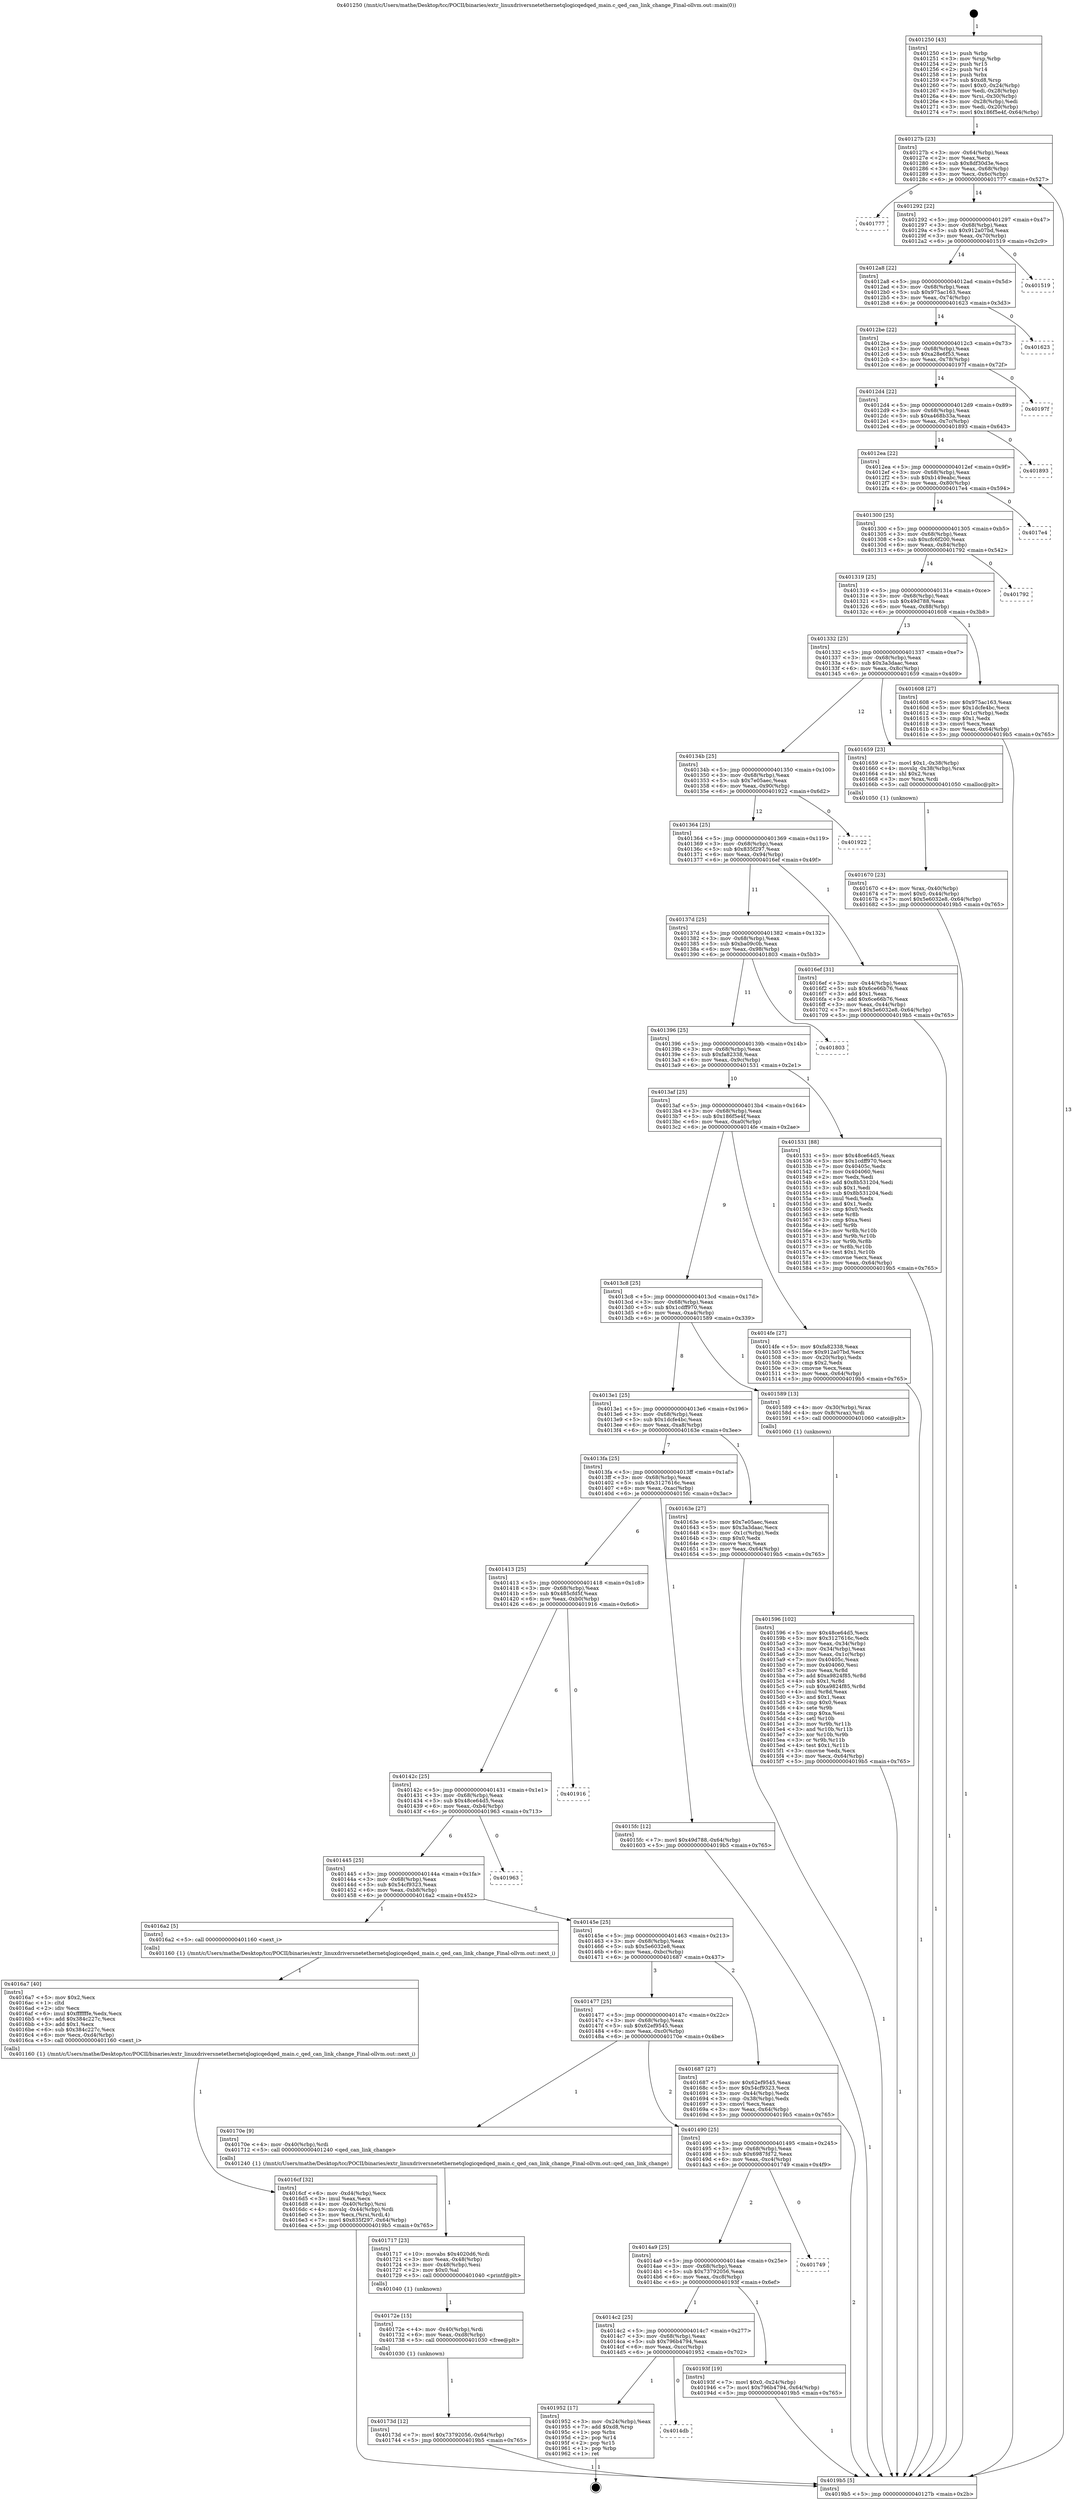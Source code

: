 digraph "0x401250" {
  label = "0x401250 (/mnt/c/Users/mathe/Desktop/tcc/POCII/binaries/extr_linuxdriversnetethernetqlogicqedqed_main.c_qed_can_link_change_Final-ollvm.out::main(0))"
  labelloc = "t"
  node[shape=record]

  Entry [label="",width=0.3,height=0.3,shape=circle,fillcolor=black,style=filled]
  "0x40127b" [label="{
     0x40127b [23]\l
     | [instrs]\l
     &nbsp;&nbsp;0x40127b \<+3\>: mov -0x64(%rbp),%eax\l
     &nbsp;&nbsp;0x40127e \<+2\>: mov %eax,%ecx\l
     &nbsp;&nbsp;0x401280 \<+6\>: sub $0x8df30d3e,%ecx\l
     &nbsp;&nbsp;0x401286 \<+3\>: mov %eax,-0x68(%rbp)\l
     &nbsp;&nbsp;0x401289 \<+3\>: mov %ecx,-0x6c(%rbp)\l
     &nbsp;&nbsp;0x40128c \<+6\>: je 0000000000401777 \<main+0x527\>\l
  }"]
  "0x401777" [label="{
     0x401777\l
  }", style=dashed]
  "0x401292" [label="{
     0x401292 [22]\l
     | [instrs]\l
     &nbsp;&nbsp;0x401292 \<+5\>: jmp 0000000000401297 \<main+0x47\>\l
     &nbsp;&nbsp;0x401297 \<+3\>: mov -0x68(%rbp),%eax\l
     &nbsp;&nbsp;0x40129a \<+5\>: sub $0x912a07bd,%eax\l
     &nbsp;&nbsp;0x40129f \<+3\>: mov %eax,-0x70(%rbp)\l
     &nbsp;&nbsp;0x4012a2 \<+6\>: je 0000000000401519 \<main+0x2c9\>\l
  }"]
  Exit [label="",width=0.3,height=0.3,shape=circle,fillcolor=black,style=filled,peripheries=2]
  "0x401519" [label="{
     0x401519\l
  }", style=dashed]
  "0x4012a8" [label="{
     0x4012a8 [22]\l
     | [instrs]\l
     &nbsp;&nbsp;0x4012a8 \<+5\>: jmp 00000000004012ad \<main+0x5d\>\l
     &nbsp;&nbsp;0x4012ad \<+3\>: mov -0x68(%rbp),%eax\l
     &nbsp;&nbsp;0x4012b0 \<+5\>: sub $0x975ac163,%eax\l
     &nbsp;&nbsp;0x4012b5 \<+3\>: mov %eax,-0x74(%rbp)\l
     &nbsp;&nbsp;0x4012b8 \<+6\>: je 0000000000401623 \<main+0x3d3\>\l
  }"]
  "0x4014db" [label="{
     0x4014db\l
  }", style=dashed]
  "0x401623" [label="{
     0x401623\l
  }", style=dashed]
  "0x4012be" [label="{
     0x4012be [22]\l
     | [instrs]\l
     &nbsp;&nbsp;0x4012be \<+5\>: jmp 00000000004012c3 \<main+0x73\>\l
     &nbsp;&nbsp;0x4012c3 \<+3\>: mov -0x68(%rbp),%eax\l
     &nbsp;&nbsp;0x4012c6 \<+5\>: sub $0xa28e6f53,%eax\l
     &nbsp;&nbsp;0x4012cb \<+3\>: mov %eax,-0x78(%rbp)\l
     &nbsp;&nbsp;0x4012ce \<+6\>: je 000000000040197f \<main+0x72f\>\l
  }"]
  "0x401952" [label="{
     0x401952 [17]\l
     | [instrs]\l
     &nbsp;&nbsp;0x401952 \<+3\>: mov -0x24(%rbp),%eax\l
     &nbsp;&nbsp;0x401955 \<+7\>: add $0xd8,%rsp\l
     &nbsp;&nbsp;0x40195c \<+1\>: pop %rbx\l
     &nbsp;&nbsp;0x40195d \<+2\>: pop %r14\l
     &nbsp;&nbsp;0x40195f \<+2\>: pop %r15\l
     &nbsp;&nbsp;0x401961 \<+1\>: pop %rbp\l
     &nbsp;&nbsp;0x401962 \<+1\>: ret\l
  }"]
  "0x40197f" [label="{
     0x40197f\l
  }", style=dashed]
  "0x4012d4" [label="{
     0x4012d4 [22]\l
     | [instrs]\l
     &nbsp;&nbsp;0x4012d4 \<+5\>: jmp 00000000004012d9 \<main+0x89\>\l
     &nbsp;&nbsp;0x4012d9 \<+3\>: mov -0x68(%rbp),%eax\l
     &nbsp;&nbsp;0x4012dc \<+5\>: sub $0xa468b33a,%eax\l
     &nbsp;&nbsp;0x4012e1 \<+3\>: mov %eax,-0x7c(%rbp)\l
     &nbsp;&nbsp;0x4012e4 \<+6\>: je 0000000000401893 \<main+0x643\>\l
  }"]
  "0x4014c2" [label="{
     0x4014c2 [25]\l
     | [instrs]\l
     &nbsp;&nbsp;0x4014c2 \<+5\>: jmp 00000000004014c7 \<main+0x277\>\l
     &nbsp;&nbsp;0x4014c7 \<+3\>: mov -0x68(%rbp),%eax\l
     &nbsp;&nbsp;0x4014ca \<+5\>: sub $0x796b4794,%eax\l
     &nbsp;&nbsp;0x4014cf \<+6\>: mov %eax,-0xcc(%rbp)\l
     &nbsp;&nbsp;0x4014d5 \<+6\>: je 0000000000401952 \<main+0x702\>\l
  }"]
  "0x401893" [label="{
     0x401893\l
  }", style=dashed]
  "0x4012ea" [label="{
     0x4012ea [22]\l
     | [instrs]\l
     &nbsp;&nbsp;0x4012ea \<+5\>: jmp 00000000004012ef \<main+0x9f\>\l
     &nbsp;&nbsp;0x4012ef \<+3\>: mov -0x68(%rbp),%eax\l
     &nbsp;&nbsp;0x4012f2 \<+5\>: sub $0xb149eabc,%eax\l
     &nbsp;&nbsp;0x4012f7 \<+3\>: mov %eax,-0x80(%rbp)\l
     &nbsp;&nbsp;0x4012fa \<+6\>: je 00000000004017e4 \<main+0x594\>\l
  }"]
  "0x40193f" [label="{
     0x40193f [19]\l
     | [instrs]\l
     &nbsp;&nbsp;0x40193f \<+7\>: movl $0x0,-0x24(%rbp)\l
     &nbsp;&nbsp;0x401946 \<+7\>: movl $0x796b4794,-0x64(%rbp)\l
     &nbsp;&nbsp;0x40194d \<+5\>: jmp 00000000004019b5 \<main+0x765\>\l
  }"]
  "0x4017e4" [label="{
     0x4017e4\l
  }", style=dashed]
  "0x401300" [label="{
     0x401300 [25]\l
     | [instrs]\l
     &nbsp;&nbsp;0x401300 \<+5\>: jmp 0000000000401305 \<main+0xb5\>\l
     &nbsp;&nbsp;0x401305 \<+3\>: mov -0x68(%rbp),%eax\l
     &nbsp;&nbsp;0x401308 \<+5\>: sub $0xcfc6f200,%eax\l
     &nbsp;&nbsp;0x40130d \<+6\>: mov %eax,-0x84(%rbp)\l
     &nbsp;&nbsp;0x401313 \<+6\>: je 0000000000401792 \<main+0x542\>\l
  }"]
  "0x4014a9" [label="{
     0x4014a9 [25]\l
     | [instrs]\l
     &nbsp;&nbsp;0x4014a9 \<+5\>: jmp 00000000004014ae \<main+0x25e\>\l
     &nbsp;&nbsp;0x4014ae \<+3\>: mov -0x68(%rbp),%eax\l
     &nbsp;&nbsp;0x4014b1 \<+5\>: sub $0x73792056,%eax\l
     &nbsp;&nbsp;0x4014b6 \<+6\>: mov %eax,-0xc8(%rbp)\l
     &nbsp;&nbsp;0x4014bc \<+6\>: je 000000000040193f \<main+0x6ef\>\l
  }"]
  "0x401792" [label="{
     0x401792\l
  }", style=dashed]
  "0x401319" [label="{
     0x401319 [25]\l
     | [instrs]\l
     &nbsp;&nbsp;0x401319 \<+5\>: jmp 000000000040131e \<main+0xce\>\l
     &nbsp;&nbsp;0x40131e \<+3\>: mov -0x68(%rbp),%eax\l
     &nbsp;&nbsp;0x401321 \<+5\>: sub $0x49d788,%eax\l
     &nbsp;&nbsp;0x401326 \<+6\>: mov %eax,-0x88(%rbp)\l
     &nbsp;&nbsp;0x40132c \<+6\>: je 0000000000401608 \<main+0x3b8\>\l
  }"]
  "0x401749" [label="{
     0x401749\l
  }", style=dashed]
  "0x401608" [label="{
     0x401608 [27]\l
     | [instrs]\l
     &nbsp;&nbsp;0x401608 \<+5\>: mov $0x975ac163,%eax\l
     &nbsp;&nbsp;0x40160d \<+5\>: mov $0x1dcfe4bc,%ecx\l
     &nbsp;&nbsp;0x401612 \<+3\>: mov -0x1c(%rbp),%edx\l
     &nbsp;&nbsp;0x401615 \<+3\>: cmp $0x1,%edx\l
     &nbsp;&nbsp;0x401618 \<+3\>: cmovl %ecx,%eax\l
     &nbsp;&nbsp;0x40161b \<+3\>: mov %eax,-0x64(%rbp)\l
     &nbsp;&nbsp;0x40161e \<+5\>: jmp 00000000004019b5 \<main+0x765\>\l
  }"]
  "0x401332" [label="{
     0x401332 [25]\l
     | [instrs]\l
     &nbsp;&nbsp;0x401332 \<+5\>: jmp 0000000000401337 \<main+0xe7\>\l
     &nbsp;&nbsp;0x401337 \<+3\>: mov -0x68(%rbp),%eax\l
     &nbsp;&nbsp;0x40133a \<+5\>: sub $0x3a3daac,%eax\l
     &nbsp;&nbsp;0x40133f \<+6\>: mov %eax,-0x8c(%rbp)\l
     &nbsp;&nbsp;0x401345 \<+6\>: je 0000000000401659 \<main+0x409\>\l
  }"]
  "0x40173d" [label="{
     0x40173d [12]\l
     | [instrs]\l
     &nbsp;&nbsp;0x40173d \<+7\>: movl $0x73792056,-0x64(%rbp)\l
     &nbsp;&nbsp;0x401744 \<+5\>: jmp 00000000004019b5 \<main+0x765\>\l
  }"]
  "0x401659" [label="{
     0x401659 [23]\l
     | [instrs]\l
     &nbsp;&nbsp;0x401659 \<+7\>: movl $0x1,-0x38(%rbp)\l
     &nbsp;&nbsp;0x401660 \<+4\>: movslq -0x38(%rbp),%rax\l
     &nbsp;&nbsp;0x401664 \<+4\>: shl $0x2,%rax\l
     &nbsp;&nbsp;0x401668 \<+3\>: mov %rax,%rdi\l
     &nbsp;&nbsp;0x40166b \<+5\>: call 0000000000401050 \<malloc@plt\>\l
     | [calls]\l
     &nbsp;&nbsp;0x401050 \{1\} (unknown)\l
  }"]
  "0x40134b" [label="{
     0x40134b [25]\l
     | [instrs]\l
     &nbsp;&nbsp;0x40134b \<+5\>: jmp 0000000000401350 \<main+0x100\>\l
     &nbsp;&nbsp;0x401350 \<+3\>: mov -0x68(%rbp),%eax\l
     &nbsp;&nbsp;0x401353 \<+5\>: sub $0x7e05aec,%eax\l
     &nbsp;&nbsp;0x401358 \<+6\>: mov %eax,-0x90(%rbp)\l
     &nbsp;&nbsp;0x40135e \<+6\>: je 0000000000401922 \<main+0x6d2\>\l
  }"]
  "0x40172e" [label="{
     0x40172e [15]\l
     | [instrs]\l
     &nbsp;&nbsp;0x40172e \<+4\>: mov -0x40(%rbp),%rdi\l
     &nbsp;&nbsp;0x401732 \<+6\>: mov %eax,-0xd8(%rbp)\l
     &nbsp;&nbsp;0x401738 \<+5\>: call 0000000000401030 \<free@plt\>\l
     | [calls]\l
     &nbsp;&nbsp;0x401030 \{1\} (unknown)\l
  }"]
  "0x401922" [label="{
     0x401922\l
  }", style=dashed]
  "0x401364" [label="{
     0x401364 [25]\l
     | [instrs]\l
     &nbsp;&nbsp;0x401364 \<+5\>: jmp 0000000000401369 \<main+0x119\>\l
     &nbsp;&nbsp;0x401369 \<+3\>: mov -0x68(%rbp),%eax\l
     &nbsp;&nbsp;0x40136c \<+5\>: sub $0x835f297,%eax\l
     &nbsp;&nbsp;0x401371 \<+6\>: mov %eax,-0x94(%rbp)\l
     &nbsp;&nbsp;0x401377 \<+6\>: je 00000000004016ef \<main+0x49f\>\l
  }"]
  "0x401717" [label="{
     0x401717 [23]\l
     | [instrs]\l
     &nbsp;&nbsp;0x401717 \<+10\>: movabs $0x4020d6,%rdi\l
     &nbsp;&nbsp;0x401721 \<+3\>: mov %eax,-0x48(%rbp)\l
     &nbsp;&nbsp;0x401724 \<+3\>: mov -0x48(%rbp),%esi\l
     &nbsp;&nbsp;0x401727 \<+2\>: mov $0x0,%al\l
     &nbsp;&nbsp;0x401729 \<+5\>: call 0000000000401040 \<printf@plt\>\l
     | [calls]\l
     &nbsp;&nbsp;0x401040 \{1\} (unknown)\l
  }"]
  "0x4016ef" [label="{
     0x4016ef [31]\l
     | [instrs]\l
     &nbsp;&nbsp;0x4016ef \<+3\>: mov -0x44(%rbp),%eax\l
     &nbsp;&nbsp;0x4016f2 \<+5\>: sub $0x6ce66b76,%eax\l
     &nbsp;&nbsp;0x4016f7 \<+3\>: add $0x1,%eax\l
     &nbsp;&nbsp;0x4016fa \<+5\>: add $0x6ce66b76,%eax\l
     &nbsp;&nbsp;0x4016ff \<+3\>: mov %eax,-0x44(%rbp)\l
     &nbsp;&nbsp;0x401702 \<+7\>: movl $0x5e6032e8,-0x64(%rbp)\l
     &nbsp;&nbsp;0x401709 \<+5\>: jmp 00000000004019b5 \<main+0x765\>\l
  }"]
  "0x40137d" [label="{
     0x40137d [25]\l
     | [instrs]\l
     &nbsp;&nbsp;0x40137d \<+5\>: jmp 0000000000401382 \<main+0x132\>\l
     &nbsp;&nbsp;0x401382 \<+3\>: mov -0x68(%rbp),%eax\l
     &nbsp;&nbsp;0x401385 \<+5\>: sub $0xba09c0b,%eax\l
     &nbsp;&nbsp;0x40138a \<+6\>: mov %eax,-0x98(%rbp)\l
     &nbsp;&nbsp;0x401390 \<+6\>: je 0000000000401803 \<main+0x5b3\>\l
  }"]
  "0x401490" [label="{
     0x401490 [25]\l
     | [instrs]\l
     &nbsp;&nbsp;0x401490 \<+5\>: jmp 0000000000401495 \<main+0x245\>\l
     &nbsp;&nbsp;0x401495 \<+3\>: mov -0x68(%rbp),%eax\l
     &nbsp;&nbsp;0x401498 \<+5\>: sub $0x6987fd72,%eax\l
     &nbsp;&nbsp;0x40149d \<+6\>: mov %eax,-0xc4(%rbp)\l
     &nbsp;&nbsp;0x4014a3 \<+6\>: je 0000000000401749 \<main+0x4f9\>\l
  }"]
  "0x401803" [label="{
     0x401803\l
  }", style=dashed]
  "0x401396" [label="{
     0x401396 [25]\l
     | [instrs]\l
     &nbsp;&nbsp;0x401396 \<+5\>: jmp 000000000040139b \<main+0x14b\>\l
     &nbsp;&nbsp;0x40139b \<+3\>: mov -0x68(%rbp),%eax\l
     &nbsp;&nbsp;0x40139e \<+5\>: sub $0xfa82338,%eax\l
     &nbsp;&nbsp;0x4013a3 \<+6\>: mov %eax,-0x9c(%rbp)\l
     &nbsp;&nbsp;0x4013a9 \<+6\>: je 0000000000401531 \<main+0x2e1\>\l
  }"]
  "0x40170e" [label="{
     0x40170e [9]\l
     | [instrs]\l
     &nbsp;&nbsp;0x40170e \<+4\>: mov -0x40(%rbp),%rdi\l
     &nbsp;&nbsp;0x401712 \<+5\>: call 0000000000401240 \<qed_can_link_change\>\l
     | [calls]\l
     &nbsp;&nbsp;0x401240 \{1\} (/mnt/c/Users/mathe/Desktop/tcc/POCII/binaries/extr_linuxdriversnetethernetqlogicqedqed_main.c_qed_can_link_change_Final-ollvm.out::qed_can_link_change)\l
  }"]
  "0x401531" [label="{
     0x401531 [88]\l
     | [instrs]\l
     &nbsp;&nbsp;0x401531 \<+5\>: mov $0x48ce64d5,%eax\l
     &nbsp;&nbsp;0x401536 \<+5\>: mov $0x1cdff970,%ecx\l
     &nbsp;&nbsp;0x40153b \<+7\>: mov 0x40405c,%edx\l
     &nbsp;&nbsp;0x401542 \<+7\>: mov 0x404060,%esi\l
     &nbsp;&nbsp;0x401549 \<+2\>: mov %edx,%edi\l
     &nbsp;&nbsp;0x40154b \<+6\>: add $0x8b531204,%edi\l
     &nbsp;&nbsp;0x401551 \<+3\>: sub $0x1,%edi\l
     &nbsp;&nbsp;0x401554 \<+6\>: sub $0x8b531204,%edi\l
     &nbsp;&nbsp;0x40155a \<+3\>: imul %edi,%edx\l
     &nbsp;&nbsp;0x40155d \<+3\>: and $0x1,%edx\l
     &nbsp;&nbsp;0x401560 \<+3\>: cmp $0x0,%edx\l
     &nbsp;&nbsp;0x401563 \<+4\>: sete %r8b\l
     &nbsp;&nbsp;0x401567 \<+3\>: cmp $0xa,%esi\l
     &nbsp;&nbsp;0x40156a \<+4\>: setl %r9b\l
     &nbsp;&nbsp;0x40156e \<+3\>: mov %r8b,%r10b\l
     &nbsp;&nbsp;0x401571 \<+3\>: and %r9b,%r10b\l
     &nbsp;&nbsp;0x401574 \<+3\>: xor %r9b,%r8b\l
     &nbsp;&nbsp;0x401577 \<+3\>: or %r8b,%r10b\l
     &nbsp;&nbsp;0x40157a \<+4\>: test $0x1,%r10b\l
     &nbsp;&nbsp;0x40157e \<+3\>: cmovne %ecx,%eax\l
     &nbsp;&nbsp;0x401581 \<+3\>: mov %eax,-0x64(%rbp)\l
     &nbsp;&nbsp;0x401584 \<+5\>: jmp 00000000004019b5 \<main+0x765\>\l
  }"]
  "0x4013af" [label="{
     0x4013af [25]\l
     | [instrs]\l
     &nbsp;&nbsp;0x4013af \<+5\>: jmp 00000000004013b4 \<main+0x164\>\l
     &nbsp;&nbsp;0x4013b4 \<+3\>: mov -0x68(%rbp),%eax\l
     &nbsp;&nbsp;0x4013b7 \<+5\>: sub $0x186f5e4f,%eax\l
     &nbsp;&nbsp;0x4013bc \<+6\>: mov %eax,-0xa0(%rbp)\l
     &nbsp;&nbsp;0x4013c2 \<+6\>: je 00000000004014fe \<main+0x2ae\>\l
  }"]
  "0x4016cf" [label="{
     0x4016cf [32]\l
     | [instrs]\l
     &nbsp;&nbsp;0x4016cf \<+6\>: mov -0xd4(%rbp),%ecx\l
     &nbsp;&nbsp;0x4016d5 \<+3\>: imul %eax,%ecx\l
     &nbsp;&nbsp;0x4016d8 \<+4\>: mov -0x40(%rbp),%rsi\l
     &nbsp;&nbsp;0x4016dc \<+4\>: movslq -0x44(%rbp),%rdi\l
     &nbsp;&nbsp;0x4016e0 \<+3\>: mov %ecx,(%rsi,%rdi,4)\l
     &nbsp;&nbsp;0x4016e3 \<+7\>: movl $0x835f297,-0x64(%rbp)\l
     &nbsp;&nbsp;0x4016ea \<+5\>: jmp 00000000004019b5 \<main+0x765\>\l
  }"]
  "0x4014fe" [label="{
     0x4014fe [27]\l
     | [instrs]\l
     &nbsp;&nbsp;0x4014fe \<+5\>: mov $0xfa82338,%eax\l
     &nbsp;&nbsp;0x401503 \<+5\>: mov $0x912a07bd,%ecx\l
     &nbsp;&nbsp;0x401508 \<+3\>: mov -0x20(%rbp),%edx\l
     &nbsp;&nbsp;0x40150b \<+3\>: cmp $0x2,%edx\l
     &nbsp;&nbsp;0x40150e \<+3\>: cmovne %ecx,%eax\l
     &nbsp;&nbsp;0x401511 \<+3\>: mov %eax,-0x64(%rbp)\l
     &nbsp;&nbsp;0x401514 \<+5\>: jmp 00000000004019b5 \<main+0x765\>\l
  }"]
  "0x4013c8" [label="{
     0x4013c8 [25]\l
     | [instrs]\l
     &nbsp;&nbsp;0x4013c8 \<+5\>: jmp 00000000004013cd \<main+0x17d\>\l
     &nbsp;&nbsp;0x4013cd \<+3\>: mov -0x68(%rbp),%eax\l
     &nbsp;&nbsp;0x4013d0 \<+5\>: sub $0x1cdff970,%eax\l
     &nbsp;&nbsp;0x4013d5 \<+6\>: mov %eax,-0xa4(%rbp)\l
     &nbsp;&nbsp;0x4013db \<+6\>: je 0000000000401589 \<main+0x339\>\l
  }"]
  "0x4019b5" [label="{
     0x4019b5 [5]\l
     | [instrs]\l
     &nbsp;&nbsp;0x4019b5 \<+5\>: jmp 000000000040127b \<main+0x2b\>\l
  }"]
  "0x401250" [label="{
     0x401250 [43]\l
     | [instrs]\l
     &nbsp;&nbsp;0x401250 \<+1\>: push %rbp\l
     &nbsp;&nbsp;0x401251 \<+3\>: mov %rsp,%rbp\l
     &nbsp;&nbsp;0x401254 \<+2\>: push %r15\l
     &nbsp;&nbsp;0x401256 \<+2\>: push %r14\l
     &nbsp;&nbsp;0x401258 \<+1\>: push %rbx\l
     &nbsp;&nbsp;0x401259 \<+7\>: sub $0xd8,%rsp\l
     &nbsp;&nbsp;0x401260 \<+7\>: movl $0x0,-0x24(%rbp)\l
     &nbsp;&nbsp;0x401267 \<+3\>: mov %edi,-0x28(%rbp)\l
     &nbsp;&nbsp;0x40126a \<+4\>: mov %rsi,-0x30(%rbp)\l
     &nbsp;&nbsp;0x40126e \<+3\>: mov -0x28(%rbp),%edi\l
     &nbsp;&nbsp;0x401271 \<+3\>: mov %edi,-0x20(%rbp)\l
     &nbsp;&nbsp;0x401274 \<+7\>: movl $0x186f5e4f,-0x64(%rbp)\l
  }"]
  "0x4016a7" [label="{
     0x4016a7 [40]\l
     | [instrs]\l
     &nbsp;&nbsp;0x4016a7 \<+5\>: mov $0x2,%ecx\l
     &nbsp;&nbsp;0x4016ac \<+1\>: cltd\l
     &nbsp;&nbsp;0x4016ad \<+2\>: idiv %ecx\l
     &nbsp;&nbsp;0x4016af \<+6\>: imul $0xfffffffe,%edx,%ecx\l
     &nbsp;&nbsp;0x4016b5 \<+6\>: add $0x384c227c,%ecx\l
     &nbsp;&nbsp;0x4016bb \<+3\>: add $0x1,%ecx\l
     &nbsp;&nbsp;0x4016be \<+6\>: sub $0x384c227c,%ecx\l
     &nbsp;&nbsp;0x4016c4 \<+6\>: mov %ecx,-0xd4(%rbp)\l
     &nbsp;&nbsp;0x4016ca \<+5\>: call 0000000000401160 \<next_i\>\l
     | [calls]\l
     &nbsp;&nbsp;0x401160 \{1\} (/mnt/c/Users/mathe/Desktop/tcc/POCII/binaries/extr_linuxdriversnetethernetqlogicqedqed_main.c_qed_can_link_change_Final-ollvm.out::next_i)\l
  }"]
  "0x401589" [label="{
     0x401589 [13]\l
     | [instrs]\l
     &nbsp;&nbsp;0x401589 \<+4\>: mov -0x30(%rbp),%rax\l
     &nbsp;&nbsp;0x40158d \<+4\>: mov 0x8(%rax),%rdi\l
     &nbsp;&nbsp;0x401591 \<+5\>: call 0000000000401060 \<atoi@plt\>\l
     | [calls]\l
     &nbsp;&nbsp;0x401060 \{1\} (unknown)\l
  }"]
  "0x4013e1" [label="{
     0x4013e1 [25]\l
     | [instrs]\l
     &nbsp;&nbsp;0x4013e1 \<+5\>: jmp 00000000004013e6 \<main+0x196\>\l
     &nbsp;&nbsp;0x4013e6 \<+3\>: mov -0x68(%rbp),%eax\l
     &nbsp;&nbsp;0x4013e9 \<+5\>: sub $0x1dcfe4bc,%eax\l
     &nbsp;&nbsp;0x4013ee \<+6\>: mov %eax,-0xa8(%rbp)\l
     &nbsp;&nbsp;0x4013f4 \<+6\>: je 000000000040163e \<main+0x3ee\>\l
  }"]
  "0x401596" [label="{
     0x401596 [102]\l
     | [instrs]\l
     &nbsp;&nbsp;0x401596 \<+5\>: mov $0x48ce64d5,%ecx\l
     &nbsp;&nbsp;0x40159b \<+5\>: mov $0x3127616c,%edx\l
     &nbsp;&nbsp;0x4015a0 \<+3\>: mov %eax,-0x34(%rbp)\l
     &nbsp;&nbsp;0x4015a3 \<+3\>: mov -0x34(%rbp),%eax\l
     &nbsp;&nbsp;0x4015a6 \<+3\>: mov %eax,-0x1c(%rbp)\l
     &nbsp;&nbsp;0x4015a9 \<+7\>: mov 0x40405c,%eax\l
     &nbsp;&nbsp;0x4015b0 \<+7\>: mov 0x404060,%esi\l
     &nbsp;&nbsp;0x4015b7 \<+3\>: mov %eax,%r8d\l
     &nbsp;&nbsp;0x4015ba \<+7\>: add $0xa9824f85,%r8d\l
     &nbsp;&nbsp;0x4015c1 \<+4\>: sub $0x1,%r8d\l
     &nbsp;&nbsp;0x4015c5 \<+7\>: sub $0xa9824f85,%r8d\l
     &nbsp;&nbsp;0x4015cc \<+4\>: imul %r8d,%eax\l
     &nbsp;&nbsp;0x4015d0 \<+3\>: and $0x1,%eax\l
     &nbsp;&nbsp;0x4015d3 \<+3\>: cmp $0x0,%eax\l
     &nbsp;&nbsp;0x4015d6 \<+4\>: sete %r9b\l
     &nbsp;&nbsp;0x4015da \<+3\>: cmp $0xa,%esi\l
     &nbsp;&nbsp;0x4015dd \<+4\>: setl %r10b\l
     &nbsp;&nbsp;0x4015e1 \<+3\>: mov %r9b,%r11b\l
     &nbsp;&nbsp;0x4015e4 \<+3\>: and %r10b,%r11b\l
     &nbsp;&nbsp;0x4015e7 \<+3\>: xor %r10b,%r9b\l
     &nbsp;&nbsp;0x4015ea \<+3\>: or %r9b,%r11b\l
     &nbsp;&nbsp;0x4015ed \<+4\>: test $0x1,%r11b\l
     &nbsp;&nbsp;0x4015f1 \<+3\>: cmovne %edx,%ecx\l
     &nbsp;&nbsp;0x4015f4 \<+3\>: mov %ecx,-0x64(%rbp)\l
     &nbsp;&nbsp;0x4015f7 \<+5\>: jmp 00000000004019b5 \<main+0x765\>\l
  }"]
  "0x401477" [label="{
     0x401477 [25]\l
     | [instrs]\l
     &nbsp;&nbsp;0x401477 \<+5\>: jmp 000000000040147c \<main+0x22c\>\l
     &nbsp;&nbsp;0x40147c \<+3\>: mov -0x68(%rbp),%eax\l
     &nbsp;&nbsp;0x40147f \<+5\>: sub $0x62ef9545,%eax\l
     &nbsp;&nbsp;0x401484 \<+6\>: mov %eax,-0xc0(%rbp)\l
     &nbsp;&nbsp;0x40148a \<+6\>: je 000000000040170e \<main+0x4be\>\l
  }"]
  "0x40163e" [label="{
     0x40163e [27]\l
     | [instrs]\l
     &nbsp;&nbsp;0x40163e \<+5\>: mov $0x7e05aec,%eax\l
     &nbsp;&nbsp;0x401643 \<+5\>: mov $0x3a3daac,%ecx\l
     &nbsp;&nbsp;0x401648 \<+3\>: mov -0x1c(%rbp),%edx\l
     &nbsp;&nbsp;0x40164b \<+3\>: cmp $0x0,%edx\l
     &nbsp;&nbsp;0x40164e \<+3\>: cmove %ecx,%eax\l
     &nbsp;&nbsp;0x401651 \<+3\>: mov %eax,-0x64(%rbp)\l
     &nbsp;&nbsp;0x401654 \<+5\>: jmp 00000000004019b5 \<main+0x765\>\l
  }"]
  "0x4013fa" [label="{
     0x4013fa [25]\l
     | [instrs]\l
     &nbsp;&nbsp;0x4013fa \<+5\>: jmp 00000000004013ff \<main+0x1af\>\l
     &nbsp;&nbsp;0x4013ff \<+3\>: mov -0x68(%rbp),%eax\l
     &nbsp;&nbsp;0x401402 \<+5\>: sub $0x3127616c,%eax\l
     &nbsp;&nbsp;0x401407 \<+6\>: mov %eax,-0xac(%rbp)\l
     &nbsp;&nbsp;0x40140d \<+6\>: je 00000000004015fc \<main+0x3ac\>\l
  }"]
  "0x401687" [label="{
     0x401687 [27]\l
     | [instrs]\l
     &nbsp;&nbsp;0x401687 \<+5\>: mov $0x62ef9545,%eax\l
     &nbsp;&nbsp;0x40168c \<+5\>: mov $0x54cf9323,%ecx\l
     &nbsp;&nbsp;0x401691 \<+3\>: mov -0x44(%rbp),%edx\l
     &nbsp;&nbsp;0x401694 \<+3\>: cmp -0x38(%rbp),%edx\l
     &nbsp;&nbsp;0x401697 \<+3\>: cmovl %ecx,%eax\l
     &nbsp;&nbsp;0x40169a \<+3\>: mov %eax,-0x64(%rbp)\l
     &nbsp;&nbsp;0x40169d \<+5\>: jmp 00000000004019b5 \<main+0x765\>\l
  }"]
  "0x4015fc" [label="{
     0x4015fc [12]\l
     | [instrs]\l
     &nbsp;&nbsp;0x4015fc \<+7\>: movl $0x49d788,-0x64(%rbp)\l
     &nbsp;&nbsp;0x401603 \<+5\>: jmp 00000000004019b5 \<main+0x765\>\l
  }"]
  "0x401413" [label="{
     0x401413 [25]\l
     | [instrs]\l
     &nbsp;&nbsp;0x401413 \<+5\>: jmp 0000000000401418 \<main+0x1c8\>\l
     &nbsp;&nbsp;0x401418 \<+3\>: mov -0x68(%rbp),%eax\l
     &nbsp;&nbsp;0x40141b \<+5\>: sub $0x485cfd5f,%eax\l
     &nbsp;&nbsp;0x401420 \<+6\>: mov %eax,-0xb0(%rbp)\l
     &nbsp;&nbsp;0x401426 \<+6\>: je 0000000000401916 \<main+0x6c6\>\l
  }"]
  "0x401670" [label="{
     0x401670 [23]\l
     | [instrs]\l
     &nbsp;&nbsp;0x401670 \<+4\>: mov %rax,-0x40(%rbp)\l
     &nbsp;&nbsp;0x401674 \<+7\>: movl $0x0,-0x44(%rbp)\l
     &nbsp;&nbsp;0x40167b \<+7\>: movl $0x5e6032e8,-0x64(%rbp)\l
     &nbsp;&nbsp;0x401682 \<+5\>: jmp 00000000004019b5 \<main+0x765\>\l
  }"]
  "0x40145e" [label="{
     0x40145e [25]\l
     | [instrs]\l
     &nbsp;&nbsp;0x40145e \<+5\>: jmp 0000000000401463 \<main+0x213\>\l
     &nbsp;&nbsp;0x401463 \<+3\>: mov -0x68(%rbp),%eax\l
     &nbsp;&nbsp;0x401466 \<+5\>: sub $0x5e6032e8,%eax\l
     &nbsp;&nbsp;0x40146b \<+6\>: mov %eax,-0xbc(%rbp)\l
     &nbsp;&nbsp;0x401471 \<+6\>: je 0000000000401687 \<main+0x437\>\l
  }"]
  "0x401916" [label="{
     0x401916\l
  }", style=dashed]
  "0x40142c" [label="{
     0x40142c [25]\l
     | [instrs]\l
     &nbsp;&nbsp;0x40142c \<+5\>: jmp 0000000000401431 \<main+0x1e1\>\l
     &nbsp;&nbsp;0x401431 \<+3\>: mov -0x68(%rbp),%eax\l
     &nbsp;&nbsp;0x401434 \<+5\>: sub $0x48ce64d5,%eax\l
     &nbsp;&nbsp;0x401439 \<+6\>: mov %eax,-0xb4(%rbp)\l
     &nbsp;&nbsp;0x40143f \<+6\>: je 0000000000401963 \<main+0x713\>\l
  }"]
  "0x4016a2" [label="{
     0x4016a2 [5]\l
     | [instrs]\l
     &nbsp;&nbsp;0x4016a2 \<+5\>: call 0000000000401160 \<next_i\>\l
     | [calls]\l
     &nbsp;&nbsp;0x401160 \{1\} (/mnt/c/Users/mathe/Desktop/tcc/POCII/binaries/extr_linuxdriversnetethernetqlogicqedqed_main.c_qed_can_link_change_Final-ollvm.out::next_i)\l
  }"]
  "0x401963" [label="{
     0x401963\l
  }", style=dashed]
  "0x401445" [label="{
     0x401445 [25]\l
     | [instrs]\l
     &nbsp;&nbsp;0x401445 \<+5\>: jmp 000000000040144a \<main+0x1fa\>\l
     &nbsp;&nbsp;0x40144a \<+3\>: mov -0x68(%rbp),%eax\l
     &nbsp;&nbsp;0x40144d \<+5\>: sub $0x54cf9323,%eax\l
     &nbsp;&nbsp;0x401452 \<+6\>: mov %eax,-0xb8(%rbp)\l
     &nbsp;&nbsp;0x401458 \<+6\>: je 00000000004016a2 \<main+0x452\>\l
  }"]
  Entry -> "0x401250" [label=" 1"]
  "0x40127b" -> "0x401777" [label=" 0"]
  "0x40127b" -> "0x401292" [label=" 14"]
  "0x401952" -> Exit [label=" 1"]
  "0x401292" -> "0x401519" [label=" 0"]
  "0x401292" -> "0x4012a8" [label=" 14"]
  "0x4014c2" -> "0x4014db" [label=" 0"]
  "0x4012a8" -> "0x401623" [label=" 0"]
  "0x4012a8" -> "0x4012be" [label=" 14"]
  "0x4014c2" -> "0x401952" [label=" 1"]
  "0x4012be" -> "0x40197f" [label=" 0"]
  "0x4012be" -> "0x4012d4" [label=" 14"]
  "0x40193f" -> "0x4019b5" [label=" 1"]
  "0x4012d4" -> "0x401893" [label=" 0"]
  "0x4012d4" -> "0x4012ea" [label=" 14"]
  "0x4014a9" -> "0x4014c2" [label=" 1"]
  "0x4012ea" -> "0x4017e4" [label=" 0"]
  "0x4012ea" -> "0x401300" [label=" 14"]
  "0x4014a9" -> "0x40193f" [label=" 1"]
  "0x401300" -> "0x401792" [label=" 0"]
  "0x401300" -> "0x401319" [label=" 14"]
  "0x401490" -> "0x4014a9" [label=" 2"]
  "0x401319" -> "0x401608" [label=" 1"]
  "0x401319" -> "0x401332" [label=" 13"]
  "0x401490" -> "0x401749" [label=" 0"]
  "0x401332" -> "0x401659" [label=" 1"]
  "0x401332" -> "0x40134b" [label=" 12"]
  "0x40173d" -> "0x4019b5" [label=" 1"]
  "0x40134b" -> "0x401922" [label=" 0"]
  "0x40134b" -> "0x401364" [label=" 12"]
  "0x40172e" -> "0x40173d" [label=" 1"]
  "0x401364" -> "0x4016ef" [label=" 1"]
  "0x401364" -> "0x40137d" [label=" 11"]
  "0x401717" -> "0x40172e" [label=" 1"]
  "0x40137d" -> "0x401803" [label=" 0"]
  "0x40137d" -> "0x401396" [label=" 11"]
  "0x40170e" -> "0x401717" [label=" 1"]
  "0x401396" -> "0x401531" [label=" 1"]
  "0x401396" -> "0x4013af" [label=" 10"]
  "0x401477" -> "0x401490" [label=" 2"]
  "0x4013af" -> "0x4014fe" [label=" 1"]
  "0x4013af" -> "0x4013c8" [label=" 9"]
  "0x4014fe" -> "0x4019b5" [label=" 1"]
  "0x401250" -> "0x40127b" [label=" 1"]
  "0x4019b5" -> "0x40127b" [label=" 13"]
  "0x401531" -> "0x4019b5" [label=" 1"]
  "0x401477" -> "0x40170e" [label=" 1"]
  "0x4013c8" -> "0x401589" [label=" 1"]
  "0x4013c8" -> "0x4013e1" [label=" 8"]
  "0x401589" -> "0x401596" [label=" 1"]
  "0x401596" -> "0x4019b5" [label=" 1"]
  "0x4016ef" -> "0x4019b5" [label=" 1"]
  "0x4013e1" -> "0x40163e" [label=" 1"]
  "0x4013e1" -> "0x4013fa" [label=" 7"]
  "0x4016cf" -> "0x4019b5" [label=" 1"]
  "0x4013fa" -> "0x4015fc" [label=" 1"]
  "0x4013fa" -> "0x401413" [label=" 6"]
  "0x4015fc" -> "0x4019b5" [label=" 1"]
  "0x401608" -> "0x4019b5" [label=" 1"]
  "0x40163e" -> "0x4019b5" [label=" 1"]
  "0x401659" -> "0x401670" [label=" 1"]
  "0x401670" -> "0x4019b5" [label=" 1"]
  "0x4016a7" -> "0x4016cf" [label=" 1"]
  "0x401413" -> "0x401916" [label=" 0"]
  "0x401413" -> "0x40142c" [label=" 6"]
  "0x401687" -> "0x4019b5" [label=" 2"]
  "0x40142c" -> "0x401963" [label=" 0"]
  "0x40142c" -> "0x401445" [label=" 6"]
  "0x40145e" -> "0x401477" [label=" 3"]
  "0x401445" -> "0x4016a2" [label=" 1"]
  "0x401445" -> "0x40145e" [label=" 5"]
  "0x4016a2" -> "0x4016a7" [label=" 1"]
  "0x40145e" -> "0x401687" [label=" 2"]
}
